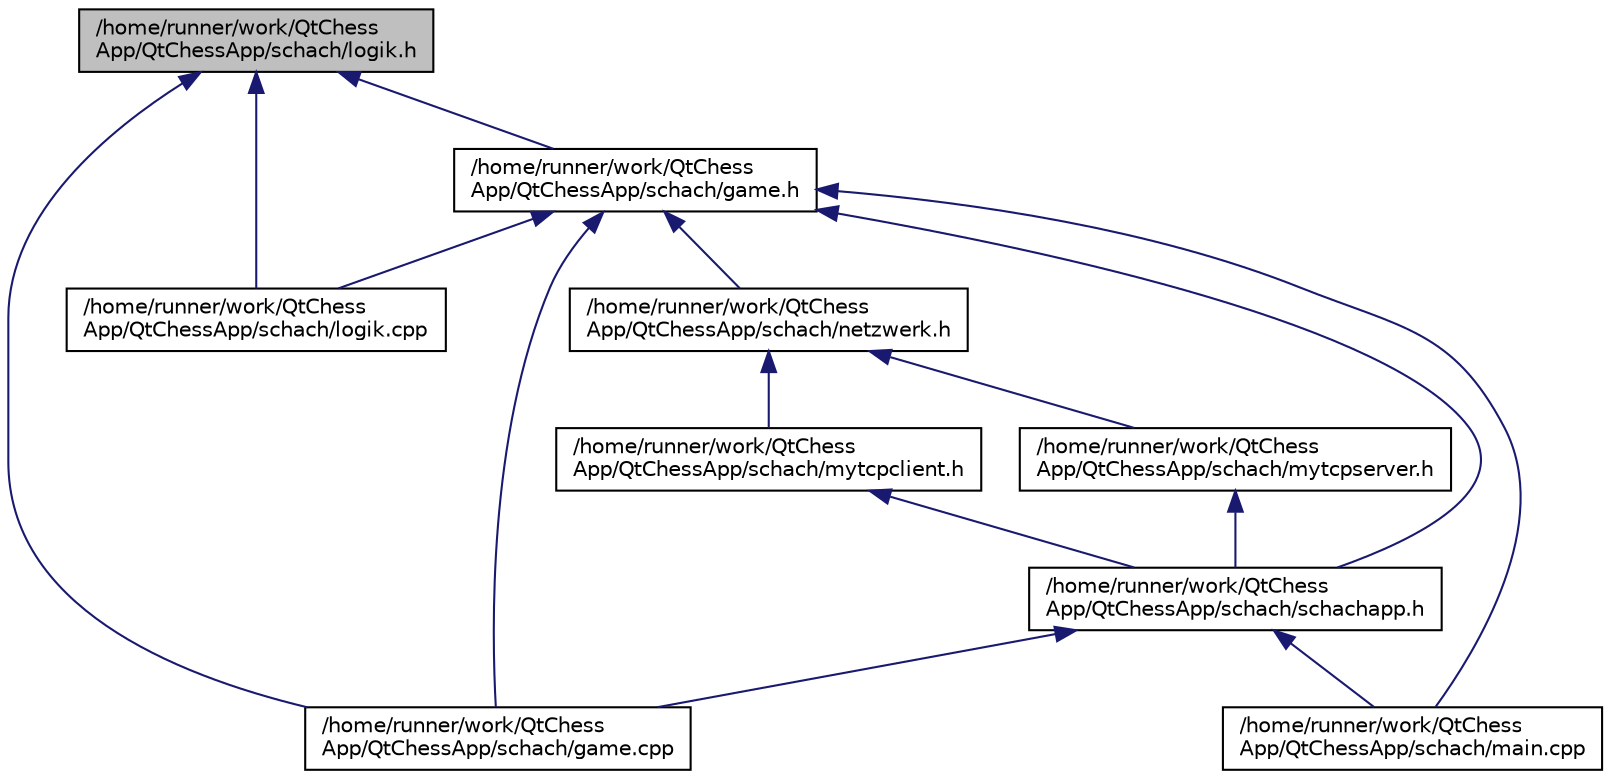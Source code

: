digraph "/home/runner/work/QtChessApp/QtChessApp/schach/logik.h"
{
 // LATEX_PDF_SIZE
  edge [fontname="Helvetica",fontsize="10",labelfontname="Helvetica",labelfontsize="10"];
  node [fontname="Helvetica",fontsize="10",shape=record];
  Node1 [label="/home/runner/work/QtChess\lApp/QtChessApp/schach/logik.h",height=0.2,width=0.4,color="black", fillcolor="grey75", style="filled", fontcolor="black",tooltip="This file contains the declaration of the logik class which handles game logic."];
  Node1 -> Node2 [dir="back",color="midnightblue",fontsize="10",style="solid",fontname="Helvetica"];
  Node2 [label="/home/runner/work/QtChess\lApp/QtChessApp/schach/game.cpp",height=0.2,width=0.4,color="black", fillcolor="white", style="filled",URL="$game_8cpp.html",tooltip="This file contains the implementation of the game class which manages the chessboard and some game lo..."];
  Node1 -> Node3 [dir="back",color="midnightblue",fontsize="10",style="solid",fontname="Helvetica"];
  Node3 [label="/home/runner/work/QtChess\lApp/QtChessApp/schach/game.h",height=0.2,width=0.4,color="black", fillcolor="white", style="filled",URL="$game_8h.html",tooltip="This file contains the declaration of the Game class which manages the chessboard and game logic."];
  Node3 -> Node2 [dir="back",color="midnightblue",fontsize="10",style="solid",fontname="Helvetica"];
  Node3 -> Node4 [dir="back",color="midnightblue",fontsize="10",style="solid",fontname="Helvetica"];
  Node4 [label="/home/runner/work/QtChess\lApp/QtChessApp/schach/logik.cpp",height=0.2,width=0.4,color="black", fillcolor="white", style="filled",URL="$logik_8cpp.html",tooltip="Implements the game logik."];
  Node3 -> Node5 [dir="back",color="midnightblue",fontsize="10",style="solid",fontname="Helvetica"];
  Node5 [label="/home/runner/work/QtChess\lApp/QtChessApp/schach/main.cpp",height=0.2,width=0.4,color="black", fillcolor="white", style="filled",URL="$main_8cpp.html",tooltip="This file contains the main function for the chess programm."];
  Node3 -> Node6 [dir="back",color="midnightblue",fontsize="10",style="solid",fontname="Helvetica"];
  Node6 [label="/home/runner/work/QtChess\lApp/QtChessApp/schach/netzwerk.h",height=0.2,width=0.4,color="black", fillcolor="white", style="filled",URL="$netzwerk_8h.html",tooltip="This file contains the declaration of the Netzwerk class, which manages network communication."];
  Node6 -> Node7 [dir="back",color="midnightblue",fontsize="10",style="solid",fontname="Helvetica"];
  Node7 [label="/home/runner/work/QtChess\lApp/QtChessApp/schach/mytcpclient.h",height=0.2,width=0.4,color="black", fillcolor="white", style="filled",URL="$mytcpclient_8h.html",tooltip="This file contains the declaration of the client class."];
  Node7 -> Node8 [dir="back",color="midnightblue",fontsize="10",style="solid",fontname="Helvetica"];
  Node8 [label="/home/runner/work/QtChess\lApp/QtChessApp/schach/schachapp.h",height=0.2,width=0.4,color="black", fillcolor="white", style="filled",URL="$schachapp_8h.html",tooltip="This file contains the declaration of the schachapp class, which manages the gui and user interaction..."];
  Node8 -> Node2 [dir="back",color="midnightblue",fontsize="10",style="solid",fontname="Helvetica"];
  Node8 -> Node5 [dir="back",color="midnightblue",fontsize="10",style="solid",fontname="Helvetica"];
  Node6 -> Node9 [dir="back",color="midnightblue",fontsize="10",style="solid",fontname="Helvetica"];
  Node9 [label="/home/runner/work/QtChess\lApp/QtChessApp/schach/mytcpserver.h",height=0.2,width=0.4,color="black", fillcolor="white", style="filled",URL="$mytcpserver_8h.html",tooltip="This file contains the declaration of the server class."];
  Node9 -> Node8 [dir="back",color="midnightblue",fontsize="10",style="solid",fontname="Helvetica"];
  Node3 -> Node8 [dir="back",color="midnightblue",fontsize="10",style="solid",fontname="Helvetica"];
  Node1 -> Node4 [dir="back",color="midnightblue",fontsize="10",style="solid",fontname="Helvetica"];
}
